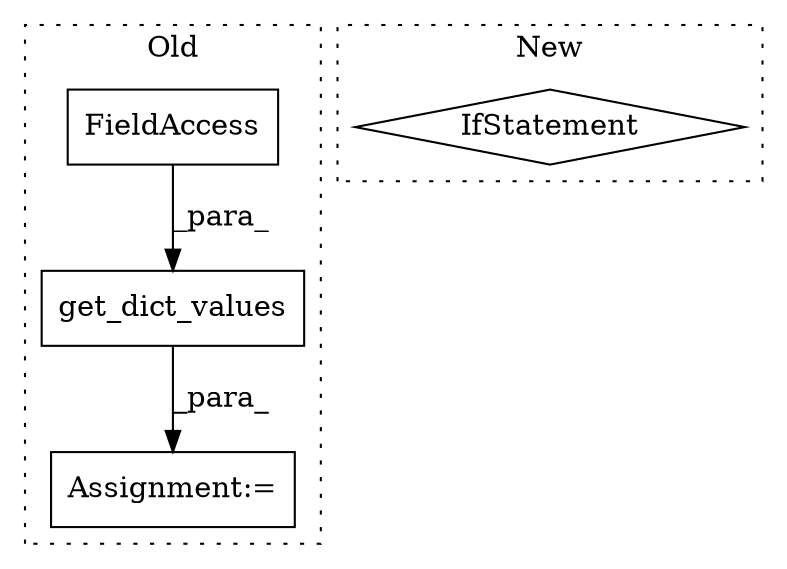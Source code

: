 digraph G {
subgraph cluster0 {
1 [label="get_dict_values" a="32" s="2750,2776" l="16,1" shape="box"];
3 [label="FieldAccess" a="22" s="2768" l="8" shape="box"];
4 [label="Assignment:=" a="7" s="2749" l="1" shape="box"];
label = "Old";
style="dotted";
}
subgraph cluster1 {
2 [label="IfStatement" a="25" s="2655,2681" l="4,2" shape="diamond"];
label = "New";
style="dotted";
}
1 -> 4 [label="_para_"];
3 -> 1 [label="_para_"];
}